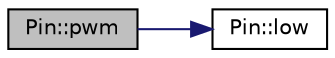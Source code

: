 digraph "Pin::pwm"
{
  edge [fontname="Helvetica",fontsize="10",labelfontname="Helvetica",labelfontsize="10"];
  node [fontname="Helvetica",fontsize="10",shape=record];
  rankdir="LR";
  Node1 [label="Pin::pwm",height=0.2,width=0.4,color="black", fillcolor="grey75", style="filled" fontcolor="black"];
  Node1 -> Node2 [color="midnightblue",fontsize="10",style="solid",fontname="Helvetica"];
  Node2 [label="Pin::low",height=0.2,width=0.4,color="black", fillcolor="white", style="filled",URL="$classPin.html#a2b3a5a1a6bf26e9f1a65314bda73045a",tooltip="Set pin to output low. "];
}
